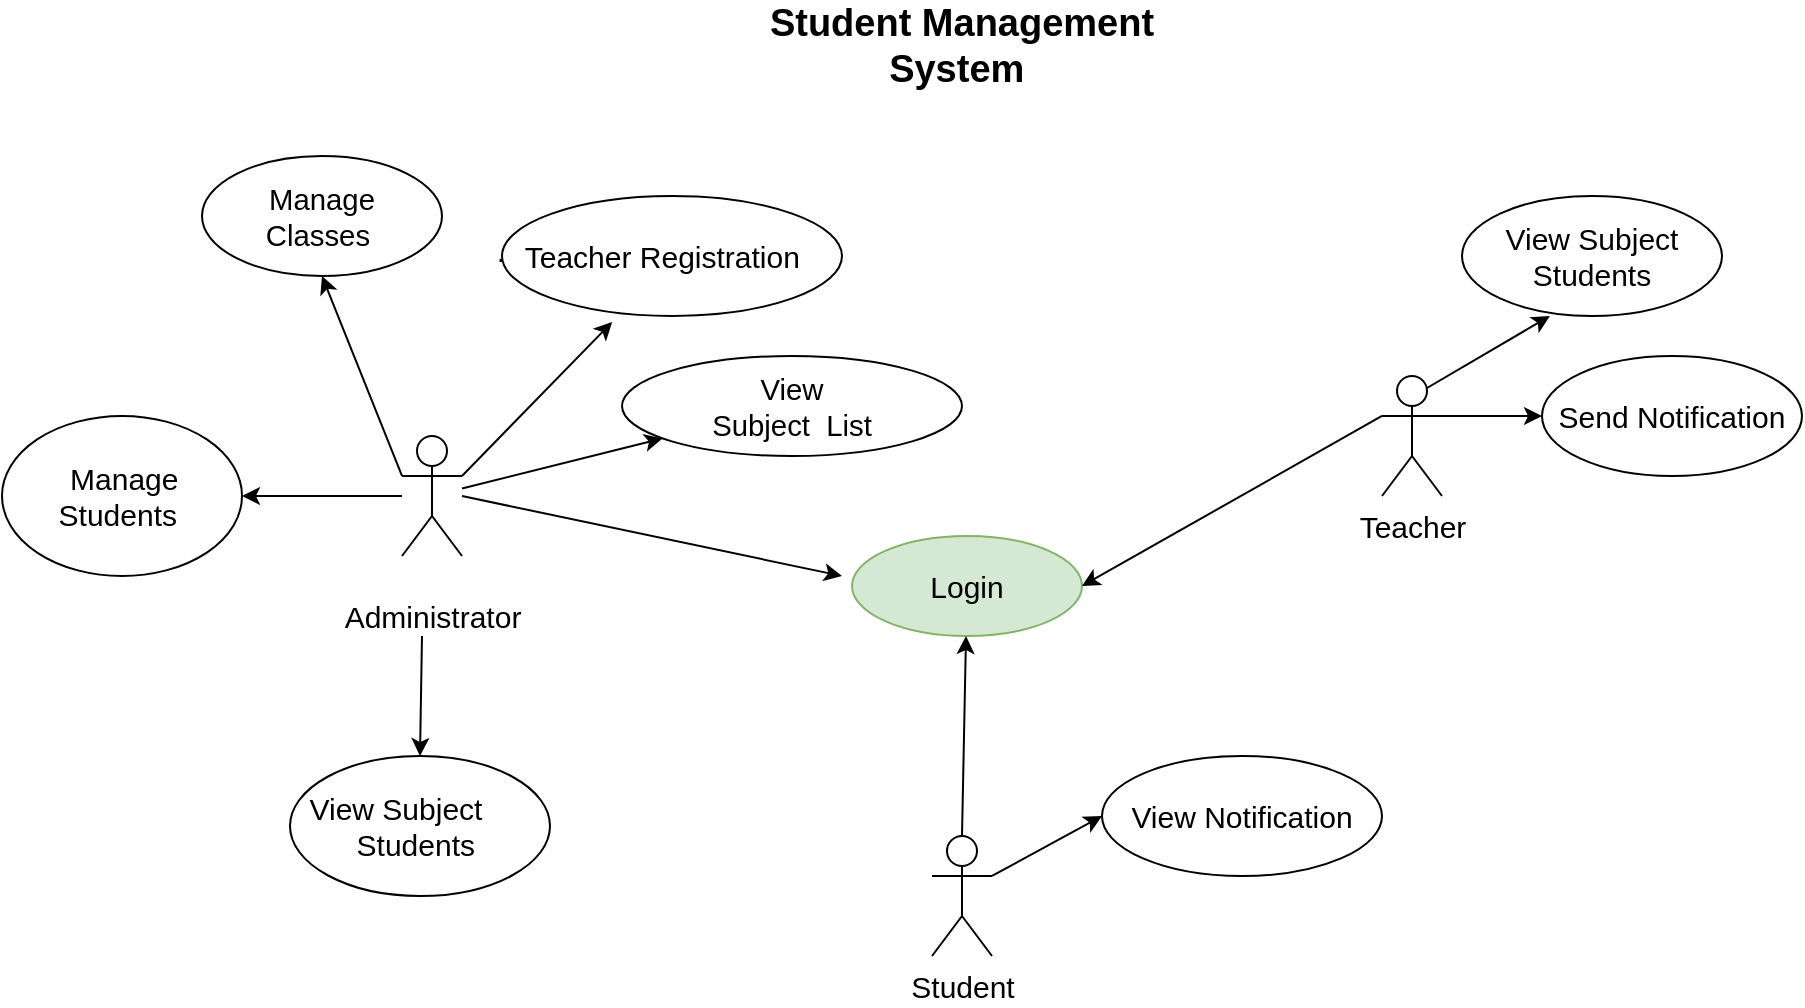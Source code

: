 <mxfile version="20.4.1" type="device"><diagram id="G_y2qJM51wZtFf8mhVsl" name="Page-1"><mxGraphModel dx="2272" dy="786" grid="1" gridSize="10" guides="1" tooltips="1" connect="1" arrows="1" fold="1" page="1" pageScale="1" pageWidth="850" pageHeight="1100" math="0" shadow="0"><root><mxCell id="0"/><mxCell id="1" parent="0"/><mxCell id="8Sn55AQV4x_mTRMEgkxU-1" value="Student Management System&amp;nbsp;" style="text;html=1;strokeColor=none;fillColor=none;align=center;verticalAlign=middle;whiteSpace=wrap;rounded=0;fontStyle=1;horizontal=1;fontSize=19;" vertex="1" parent="1"><mxGeometry x="310" y="40" width="200" height="30" as="geometry"/></mxCell><mxCell id="8Sn55AQV4x_mTRMEgkxU-2" value="&lt;p class=&quot;MsoNormal&quot; style=&quot;font-size: 15px;&quot;&gt;Administrator&lt;/p&gt;" style="shape=umlActor;verticalLabelPosition=bottom;verticalAlign=top;html=1;outlineConnect=0;fontSize=15;" vertex="1" parent="1"><mxGeometry x="130" y="250" width="30" height="60" as="geometry"/></mxCell><mxCell id="8Sn55AQV4x_mTRMEgkxU-3" value="Teacher" style="shape=umlActor;verticalLabelPosition=bottom;verticalAlign=top;html=1;outlineConnect=0;fontSize=15;" vertex="1" parent="1"><mxGeometry x="620" y="220" width="30" height="60" as="geometry"/></mxCell><mxCell id="8Sn55AQV4x_mTRMEgkxU-4" value="Student" style="shape=umlActor;verticalLabelPosition=bottom;verticalAlign=top;html=1;outlineConnect=0;fontSize=15;" vertex="1" parent="1"><mxGeometry x="395" y="450" width="30" height="60" as="geometry"/></mxCell><mxCell id="8Sn55AQV4x_mTRMEgkxU-5" value="&lt;span style=&quot;font-size:11.0pt;line-height:115%;&lt;br/&gt;font-family:&amp;quot;Calibri&amp;quot;,&amp;quot;sans-serif&amp;quot;;mso-ascii-theme-font:minor-latin;mso-fareast-font-family:&lt;br/&gt;Calibri;mso-fareast-theme-font:minor-latin;mso-hansi-theme-font:minor-latin;&lt;br/&gt;mso-bidi-font-family:&amp;quot;Times New Roman&amp;quot;;mso-bidi-theme-font:minor-bidi;&lt;br/&gt;mso-ansi-language:EN-US;mso-fareast-language:EN-US;mso-bidi-language:AR-SA&quot;&gt;Manage&lt;br/&gt;Classes&amp;nbsp;&lt;/span&gt;" style="ellipse;whiteSpace=wrap;html=1;fontSize=15;" vertex="1" parent="1"><mxGeometry x="30" y="110" width="120" height="60" as="geometry"/></mxCell><mxCell id="8Sn55AQV4x_mTRMEgkxU-6" value="&lt;p style=&quot;text-indent:-.25in;mso-list:l0 level1 lfo1&quot; class=&quot;MsoListParagraph&quot;&gt;&lt;span&gt;·&lt;span style=&quot;font-variant-numeric: normal; font-variant-east-asian: normal; font-stretch: normal; font-size: 7pt; line-height: normal; font-family: &amp;quot;Times New Roman&amp;quot;;&quot;&gt;&amp;nbsp; &amp;nbsp;&amp;nbsp;&lt;/span&gt;&lt;/span&gt;Teacher Registration&lt;/p&gt;" style="ellipse;whiteSpace=wrap;html=1;fontSize=15;" vertex="1" parent="1"><mxGeometry x="180" y="130" width="170" height="60" as="geometry"/></mxCell><mxCell id="8Sn55AQV4x_mTRMEgkxU-7" value="" style="endArrow=classic;html=1;rounded=0;fontSize=15;entryX=0.5;entryY=1;entryDx=0;entryDy=0;exitX=0;exitY=0.333;exitDx=0;exitDy=0;exitPerimeter=0;" edge="1" parent="1" source="8Sn55AQV4x_mTRMEgkxU-2" target="8Sn55AQV4x_mTRMEgkxU-5"><mxGeometry width="50" height="50" relative="1" as="geometry"><mxPoint x="90" y="280" as="sourcePoint"/><mxPoint x="140" y="230" as="targetPoint"/></mxGeometry></mxCell><mxCell id="8Sn55AQV4x_mTRMEgkxU-8" value="" style="endArrow=classic;html=1;rounded=0;fontSize=15;exitX=1;exitY=0.333;exitDx=0;exitDy=0;exitPerimeter=0;entryX=0.324;entryY=1.05;entryDx=0;entryDy=0;entryPerimeter=0;" edge="1" parent="1" source="8Sn55AQV4x_mTRMEgkxU-2" target="8Sn55AQV4x_mTRMEgkxU-6"><mxGeometry width="50" height="50" relative="1" as="geometry"><mxPoint x="190" y="300" as="sourcePoint"/><mxPoint x="240" y="250" as="targetPoint"/></mxGeometry></mxCell><mxCell id="8Sn55AQV4x_mTRMEgkxU-9" value="&lt;span style=&quot;font-size:11.0pt;line-height:115%;&lt;br/&gt;font-family:&amp;quot;Calibri&amp;quot;,&amp;quot;sans-serif&amp;quot;;mso-ascii-theme-font:minor-latin;mso-fareast-font-family:&lt;br/&gt;Calibri;mso-fareast-theme-font:minor-latin;mso-hansi-theme-font:minor-latin;&lt;br/&gt;mso-bidi-font-family:&amp;quot;Times New Roman&amp;quot;;mso-bidi-theme-font:minor-bidi;&lt;br/&gt;mso-ansi-language:EN-US;mso-fareast-language:EN-US;mso-bidi-language:AR-SA&quot;&gt;View&lt;br/&gt;Subject &amp;nbsp;List&lt;/span&gt;" style="ellipse;whiteSpace=wrap;html=1;fontSize=15;" vertex="1" parent="1"><mxGeometry x="240" y="210" width="170" height="50" as="geometry"/></mxCell><mxCell id="8Sn55AQV4x_mTRMEgkxU-10" value="" style="endArrow=classic;html=1;rounded=0;fontSize=15;" edge="1" parent="1" source="8Sn55AQV4x_mTRMEgkxU-2" target="8Sn55AQV4x_mTRMEgkxU-9"><mxGeometry width="50" height="50" relative="1" as="geometry"><mxPoint x="210" y="330" as="sourcePoint"/><mxPoint x="260" y="280" as="targetPoint"/></mxGeometry></mxCell><mxCell id="8Sn55AQV4x_mTRMEgkxU-11" value="Login" style="ellipse;whiteSpace=wrap;html=1;fontSize=15;fillColor=#d5e8d4;strokeColor=#82b366;" vertex="1" parent="1"><mxGeometry x="355" y="300" width="115" height="50" as="geometry"/></mxCell><mxCell id="8Sn55AQV4x_mTRMEgkxU-12" value="" style="endArrow=classic;html=1;rounded=0;fontSize=15;exitX=0.5;exitY=0;exitDx=0;exitDy=0;exitPerimeter=0;" edge="1" parent="1" source="8Sn55AQV4x_mTRMEgkxU-4" target="8Sn55AQV4x_mTRMEgkxU-11"><mxGeometry width="50" height="50" relative="1" as="geometry"><mxPoint x="370" y="460" as="sourcePoint"/><mxPoint x="420" y="410" as="targetPoint"/></mxGeometry></mxCell><mxCell id="8Sn55AQV4x_mTRMEgkxU-13" value="" style="endArrow=classic;html=1;rounded=0;fontSize=15;entryX=1;entryY=0.5;entryDx=0;entryDy=0;exitX=0;exitY=0.333;exitDx=0;exitDy=0;exitPerimeter=0;" edge="1" parent="1" source="8Sn55AQV4x_mTRMEgkxU-3" target="8Sn55AQV4x_mTRMEgkxU-11"><mxGeometry width="50" height="50" relative="1" as="geometry"><mxPoint x="570" y="390" as="sourcePoint"/><mxPoint x="620" y="340" as="targetPoint"/></mxGeometry></mxCell><mxCell id="8Sn55AQV4x_mTRMEgkxU-14" value="" style="endArrow=classic;html=1;rounded=0;fontSize=15;" edge="1" parent="1"><mxGeometry width="50" height="50" relative="1" as="geometry"><mxPoint x="160" y="280" as="sourcePoint"/><mxPoint x="350" y="320" as="targetPoint"/></mxGeometry></mxCell><mxCell id="8Sn55AQV4x_mTRMEgkxU-15" value="&lt;p style=&quot;text-indent:-.25in;mso-list:l0 level1 lfo1&quot; class=&quot;MsoListParagraph&quot;&gt;View Subject Students&amp;nbsp;&lt;/p&gt;" style="ellipse;whiteSpace=wrap;html=1;fontSize=15;align=center;" vertex="1" parent="1"><mxGeometry x="74" y="410" width="130" height="70" as="geometry"/></mxCell><mxCell id="8Sn55AQV4x_mTRMEgkxU-16" value="" style="endArrow=classic;html=1;rounded=0;fontSize=15;entryX=0.5;entryY=0;entryDx=0;entryDy=0;" edge="1" parent="1" target="8Sn55AQV4x_mTRMEgkxU-15"><mxGeometry width="50" height="50" relative="1" as="geometry"><mxPoint x="140" y="350" as="sourcePoint"/><mxPoint x="80" y="370" as="targetPoint"/></mxGeometry></mxCell><mxCell id="8Sn55AQV4x_mTRMEgkxU-17" value="&lt;p style=&quot;text-indent:-.25in;mso-list:l0 level1 lfo1&quot; class=&quot;MsoListParagraph&quot;&gt;&lt;font face=&quot;Symbol&quot;&gt;&amp;nbsp; &amp;nbsp; &amp;nbsp; &amp;nbsp;&lt;/font&gt;Manage Students&amp;nbsp;&lt;/p&gt;" style="ellipse;whiteSpace=wrap;html=1;fontSize=15;" vertex="1" parent="1"><mxGeometry x="-70" y="240" width="120" height="80" as="geometry"/></mxCell><mxCell id="8Sn55AQV4x_mTRMEgkxU-18" value="" style="endArrow=classic;html=1;rounded=0;fontSize=15;entryX=1;entryY=0.5;entryDx=0;entryDy=0;" edge="1" parent="1" source="8Sn55AQV4x_mTRMEgkxU-2" target="8Sn55AQV4x_mTRMEgkxU-17"><mxGeometry width="50" height="50" relative="1" as="geometry"><mxPoint x="170" y="390" as="sourcePoint"/><mxPoint x="220" y="340" as="targetPoint"/></mxGeometry></mxCell><mxCell id="8Sn55AQV4x_mTRMEgkxU-19" value="View Notification" style="ellipse;whiteSpace=wrap;html=1;fontSize=15;" vertex="1" parent="1"><mxGeometry x="480" y="410" width="140" height="60" as="geometry"/></mxCell><mxCell id="8Sn55AQV4x_mTRMEgkxU-20" value="" style="endArrow=classic;html=1;rounded=0;fontSize=15;exitX=1;exitY=0.333;exitDx=0;exitDy=0;exitPerimeter=0;entryX=0;entryY=0.5;entryDx=0;entryDy=0;" edge="1" parent="1" source="8Sn55AQV4x_mTRMEgkxU-4" target="8Sn55AQV4x_mTRMEgkxU-19"><mxGeometry width="50" height="50" relative="1" as="geometry"><mxPoint x="540" y="560" as="sourcePoint"/><mxPoint x="590" y="510" as="targetPoint"/></mxGeometry></mxCell><mxCell id="8Sn55AQV4x_mTRMEgkxU-21" value="View Subject Students" style="ellipse;whiteSpace=wrap;html=1;fontSize=15;" vertex="1" parent="1"><mxGeometry x="660" y="130" width="130" height="60" as="geometry"/></mxCell><mxCell id="8Sn55AQV4x_mTRMEgkxU-22" value="" style="endArrow=classic;html=1;rounded=0;fontSize=15;exitX=0.75;exitY=0.1;exitDx=0;exitDy=0;exitPerimeter=0;entryX=0.338;entryY=1;entryDx=0;entryDy=0;entryPerimeter=0;" edge="1" parent="1" source="8Sn55AQV4x_mTRMEgkxU-3" target="8Sn55AQV4x_mTRMEgkxU-21"><mxGeometry width="50" height="50" relative="1" as="geometry"><mxPoint x="690" y="270" as="sourcePoint"/><mxPoint x="740" y="220" as="targetPoint"/></mxGeometry></mxCell><mxCell id="8Sn55AQV4x_mTRMEgkxU-23" value="Send Notification" style="ellipse;whiteSpace=wrap;html=1;fontSize=15;" vertex="1" parent="1"><mxGeometry x="700" y="210" width="130" height="60" as="geometry"/></mxCell><mxCell id="8Sn55AQV4x_mTRMEgkxU-24" value="" style="endArrow=classic;html=1;rounded=0;fontSize=15;exitX=1;exitY=0.333;exitDx=0;exitDy=0;exitPerimeter=0;entryX=0;entryY=0.5;entryDx=0;entryDy=0;" edge="1" parent="1" source="8Sn55AQV4x_mTRMEgkxU-3" target="8Sn55AQV4x_mTRMEgkxU-23"><mxGeometry width="50" height="50" relative="1" as="geometry"><mxPoint x="710" y="340" as="sourcePoint"/><mxPoint x="760" y="290" as="targetPoint"/></mxGeometry></mxCell></root></mxGraphModel></diagram></mxfile>